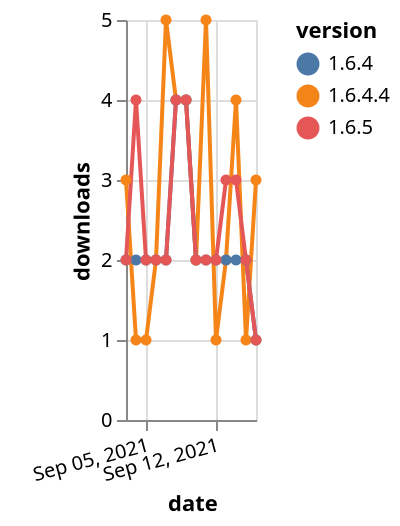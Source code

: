 {"$schema": "https://vega.github.io/schema/vega-lite/v5.json", "description": "A simple bar chart with embedded data.", "data": {"values": [{"date": "2021-09-03", "total": 792, "delta": 3, "version": "1.6.4.4"}, {"date": "2021-09-04", "total": 793, "delta": 1, "version": "1.6.4.4"}, {"date": "2021-09-05", "total": 794, "delta": 1, "version": "1.6.4.4"}, {"date": "2021-09-06", "total": 796, "delta": 2, "version": "1.6.4.4"}, {"date": "2021-09-07", "total": 801, "delta": 5, "version": "1.6.4.4"}, {"date": "2021-09-08", "total": 805, "delta": 4, "version": "1.6.4.4"}, {"date": "2021-09-09", "total": 809, "delta": 4, "version": "1.6.4.4"}, {"date": "2021-09-10", "total": 811, "delta": 2, "version": "1.6.4.4"}, {"date": "2021-09-11", "total": 816, "delta": 5, "version": "1.6.4.4"}, {"date": "2021-09-12", "total": 817, "delta": 1, "version": "1.6.4.4"}, {"date": "2021-09-13", "total": 819, "delta": 2, "version": "1.6.4.4"}, {"date": "2021-09-14", "total": 823, "delta": 4, "version": "1.6.4.4"}, {"date": "2021-09-15", "total": 824, "delta": 1, "version": "1.6.4.4"}, {"date": "2021-09-16", "total": 827, "delta": 3, "version": "1.6.4.4"}, {"date": "2021-09-03", "total": 2667, "delta": 2, "version": "1.6.4"}, {"date": "2021-09-04", "total": 2669, "delta": 2, "version": "1.6.4"}, {"date": "2021-09-05", "total": 2671, "delta": 2, "version": "1.6.4"}, {"date": "2021-09-06", "total": 2673, "delta": 2, "version": "1.6.4"}, {"date": "2021-09-07", "total": 2675, "delta": 2, "version": "1.6.4"}, {"date": "2021-09-08", "total": 2679, "delta": 4, "version": "1.6.4"}, {"date": "2021-09-09", "total": 2683, "delta": 4, "version": "1.6.4"}, {"date": "2021-09-10", "total": 2685, "delta": 2, "version": "1.6.4"}, {"date": "2021-09-11", "total": 2687, "delta": 2, "version": "1.6.4"}, {"date": "2021-09-12", "total": 2689, "delta": 2, "version": "1.6.4"}, {"date": "2021-09-13", "total": 2691, "delta": 2, "version": "1.6.4"}, {"date": "2021-09-14", "total": 2693, "delta": 2, "version": "1.6.4"}, {"date": "2021-09-15", "total": 2695, "delta": 2, "version": "1.6.4"}, {"date": "2021-09-16", "total": 2696, "delta": 1, "version": "1.6.4"}, {"date": "2021-09-03", "total": 2916, "delta": 2, "version": "1.6.5"}, {"date": "2021-09-04", "total": 2920, "delta": 4, "version": "1.6.5"}, {"date": "2021-09-05", "total": 2922, "delta": 2, "version": "1.6.5"}, {"date": "2021-09-06", "total": 2924, "delta": 2, "version": "1.6.5"}, {"date": "2021-09-07", "total": 2926, "delta": 2, "version": "1.6.5"}, {"date": "2021-09-08", "total": 2930, "delta": 4, "version": "1.6.5"}, {"date": "2021-09-09", "total": 2934, "delta": 4, "version": "1.6.5"}, {"date": "2021-09-10", "total": 2936, "delta": 2, "version": "1.6.5"}, {"date": "2021-09-11", "total": 2938, "delta": 2, "version": "1.6.5"}, {"date": "2021-09-12", "total": 2940, "delta": 2, "version": "1.6.5"}, {"date": "2021-09-13", "total": 2943, "delta": 3, "version": "1.6.5"}, {"date": "2021-09-14", "total": 2946, "delta": 3, "version": "1.6.5"}, {"date": "2021-09-15", "total": 2948, "delta": 2, "version": "1.6.5"}, {"date": "2021-09-16", "total": 2949, "delta": 1, "version": "1.6.5"}]}, "width": "container", "mark": {"type": "line", "point": {"filled": true}}, "encoding": {"x": {"field": "date", "type": "temporal", "timeUnit": "yearmonthdate", "title": "date", "axis": {"labelAngle": -15}}, "y": {"field": "delta", "type": "quantitative", "title": "downloads"}, "color": {"field": "version", "type": "nominal"}, "tooltip": {"field": "delta"}}}